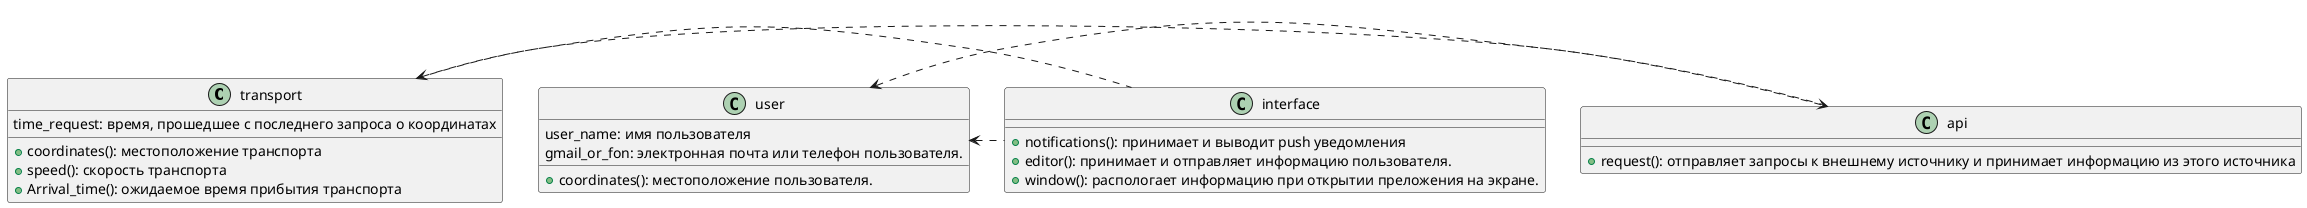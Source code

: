@startuml

class transport
{
  {field} time_request: время, прошедшее с последнего запроса о координатах
{method} + coordinates(): местоположение транспорта
{method} + speed(): скорость транспорта
{method} + Arrival_time(): ожидаемое время прибытия транспорта
}
transport .> api

class interface
{
{method} + notifications(): принимает и выводит push уведомления
{method} + editor(): принимает и отправляет информацию пользователя.
{method} + window(): распологает информацию при открытии преложения на экране.
}
transport <. interface

class user
{
  {field} user_name: имя пользователя
  {field} gmail_or_fon: электронная почта или телефон пользователя.
{method} + coordinates(): местоположение пользователя.
}
user <. interface
user <. api

class api
{
{method} + request(): отправляет запросы к внешнему источнику и принимает информацию из этого источника
}

@enduml